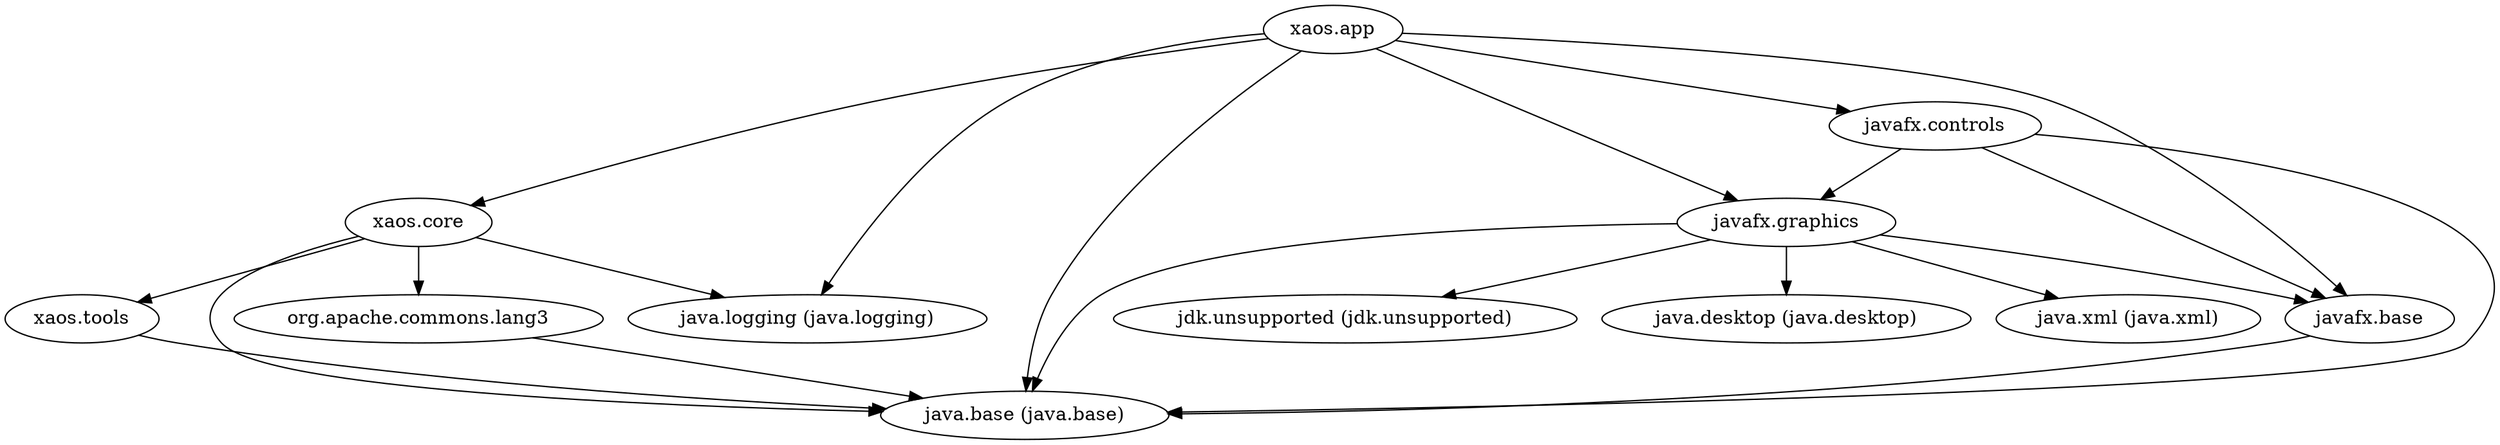 digraph "summary" {
  "org.apache.commons.lang3"                         -> "java.base (java.base)";
  "xaos.tools"                                       -> "java.base (java.base)";
  "xaos.core"                                        -> "java.base (java.base)";
  "xaos.core"                                        -> "java.logging (java.logging)";
  "xaos.core"                                        -> "org.apache.commons.lang3";
  "xaos.core"                                        -> "xaos.tools";
  "xaos.app"                                         -> "java.base (java.base)";
  "xaos.app"                                         -> "java.logging (java.logging)";
  "xaos.app"                                         -> "javafx.base";
  "xaos.app"                                         -> "javafx.controls";
  "xaos.app"                                         -> "javafx.graphics";
  "xaos.app"                                         -> "xaos.core";
  "javafx.graphics"                                  -> "java.base (java.base)";
  "javafx.graphics"                                  -> "java.desktop (java.desktop)";
  "javafx.graphics"                                  -> "java.xml (java.xml)";
  "javafx.graphics"                                  -> "javafx.base";
  "javafx.graphics"                                  -> "jdk.unsupported (jdk.unsupported)";
  "javafx.controls"                                  -> "java.base (java.base)";
  "javafx.controls"                                  -> "javafx.base";
  "javafx.controls"                                  -> "javafx.graphics";
  "javafx.base"                                      -> "java.base (java.base)";
}
